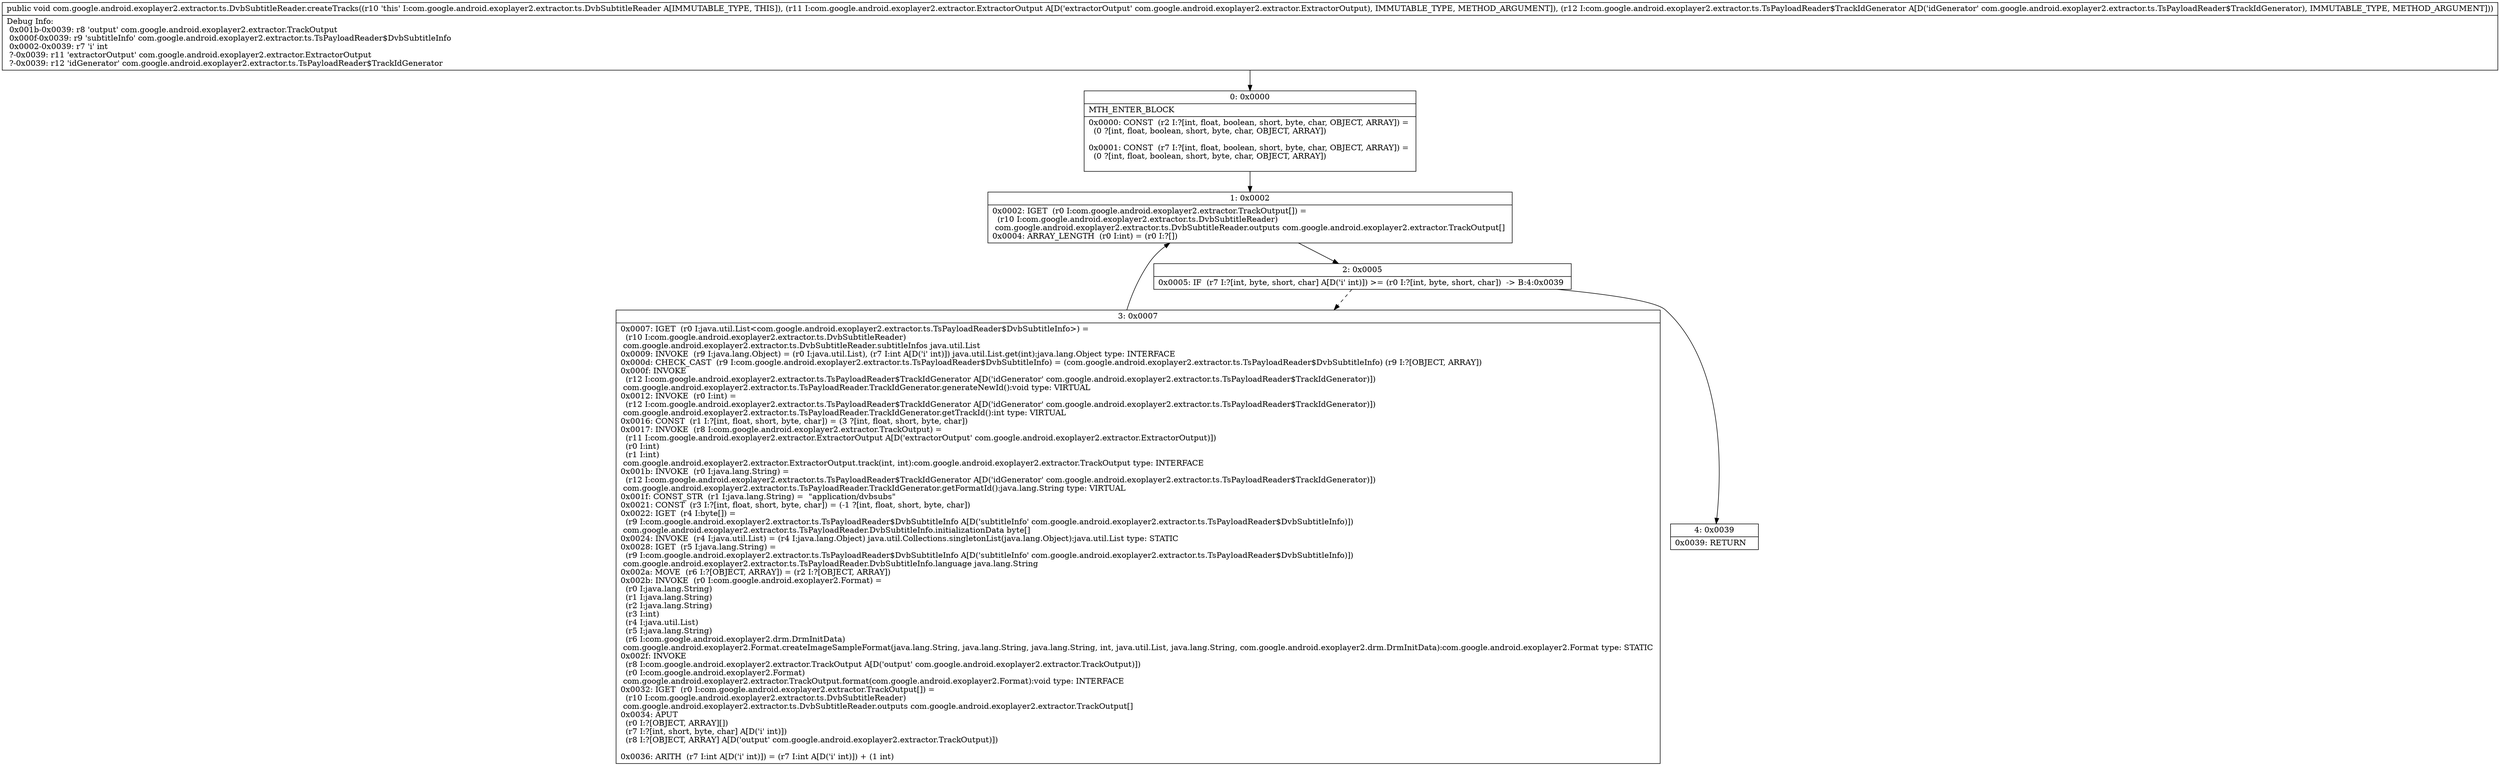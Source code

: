 digraph "CFG forcom.google.android.exoplayer2.extractor.ts.DvbSubtitleReader.createTracks(Lcom\/google\/android\/exoplayer2\/extractor\/ExtractorOutput;Lcom\/google\/android\/exoplayer2\/extractor\/ts\/TsPayloadReader$TrackIdGenerator;)V" {
Node_0 [shape=record,label="{0\:\ 0x0000|MTH_ENTER_BLOCK\l|0x0000: CONST  (r2 I:?[int, float, boolean, short, byte, char, OBJECT, ARRAY]) = \l  (0 ?[int, float, boolean, short, byte, char, OBJECT, ARRAY])\l \l0x0001: CONST  (r7 I:?[int, float, boolean, short, byte, char, OBJECT, ARRAY]) = \l  (0 ?[int, float, boolean, short, byte, char, OBJECT, ARRAY])\l \l}"];
Node_1 [shape=record,label="{1\:\ 0x0002|0x0002: IGET  (r0 I:com.google.android.exoplayer2.extractor.TrackOutput[]) = \l  (r10 I:com.google.android.exoplayer2.extractor.ts.DvbSubtitleReader)\l com.google.android.exoplayer2.extractor.ts.DvbSubtitleReader.outputs com.google.android.exoplayer2.extractor.TrackOutput[] \l0x0004: ARRAY_LENGTH  (r0 I:int) = (r0 I:?[]) \l}"];
Node_2 [shape=record,label="{2\:\ 0x0005|0x0005: IF  (r7 I:?[int, byte, short, char] A[D('i' int)]) \>= (r0 I:?[int, byte, short, char])  \-\> B:4:0x0039 \l}"];
Node_3 [shape=record,label="{3\:\ 0x0007|0x0007: IGET  (r0 I:java.util.List\<com.google.android.exoplayer2.extractor.ts.TsPayloadReader$DvbSubtitleInfo\>) = \l  (r10 I:com.google.android.exoplayer2.extractor.ts.DvbSubtitleReader)\l com.google.android.exoplayer2.extractor.ts.DvbSubtitleReader.subtitleInfos java.util.List \l0x0009: INVOKE  (r9 I:java.lang.Object) = (r0 I:java.util.List), (r7 I:int A[D('i' int)]) java.util.List.get(int):java.lang.Object type: INTERFACE \l0x000d: CHECK_CAST  (r9 I:com.google.android.exoplayer2.extractor.ts.TsPayloadReader$DvbSubtitleInfo) = (com.google.android.exoplayer2.extractor.ts.TsPayloadReader$DvbSubtitleInfo) (r9 I:?[OBJECT, ARRAY]) \l0x000f: INVOKE  \l  (r12 I:com.google.android.exoplayer2.extractor.ts.TsPayloadReader$TrackIdGenerator A[D('idGenerator' com.google.android.exoplayer2.extractor.ts.TsPayloadReader$TrackIdGenerator)])\l com.google.android.exoplayer2.extractor.ts.TsPayloadReader.TrackIdGenerator.generateNewId():void type: VIRTUAL \l0x0012: INVOKE  (r0 I:int) = \l  (r12 I:com.google.android.exoplayer2.extractor.ts.TsPayloadReader$TrackIdGenerator A[D('idGenerator' com.google.android.exoplayer2.extractor.ts.TsPayloadReader$TrackIdGenerator)])\l com.google.android.exoplayer2.extractor.ts.TsPayloadReader.TrackIdGenerator.getTrackId():int type: VIRTUAL \l0x0016: CONST  (r1 I:?[int, float, short, byte, char]) = (3 ?[int, float, short, byte, char]) \l0x0017: INVOKE  (r8 I:com.google.android.exoplayer2.extractor.TrackOutput) = \l  (r11 I:com.google.android.exoplayer2.extractor.ExtractorOutput A[D('extractorOutput' com.google.android.exoplayer2.extractor.ExtractorOutput)])\l  (r0 I:int)\l  (r1 I:int)\l com.google.android.exoplayer2.extractor.ExtractorOutput.track(int, int):com.google.android.exoplayer2.extractor.TrackOutput type: INTERFACE \l0x001b: INVOKE  (r0 I:java.lang.String) = \l  (r12 I:com.google.android.exoplayer2.extractor.ts.TsPayloadReader$TrackIdGenerator A[D('idGenerator' com.google.android.exoplayer2.extractor.ts.TsPayloadReader$TrackIdGenerator)])\l com.google.android.exoplayer2.extractor.ts.TsPayloadReader.TrackIdGenerator.getFormatId():java.lang.String type: VIRTUAL \l0x001f: CONST_STR  (r1 I:java.lang.String) =  \"application\/dvbsubs\" \l0x0021: CONST  (r3 I:?[int, float, short, byte, char]) = (\-1 ?[int, float, short, byte, char]) \l0x0022: IGET  (r4 I:byte[]) = \l  (r9 I:com.google.android.exoplayer2.extractor.ts.TsPayloadReader$DvbSubtitleInfo A[D('subtitleInfo' com.google.android.exoplayer2.extractor.ts.TsPayloadReader$DvbSubtitleInfo)])\l com.google.android.exoplayer2.extractor.ts.TsPayloadReader.DvbSubtitleInfo.initializationData byte[] \l0x0024: INVOKE  (r4 I:java.util.List) = (r4 I:java.lang.Object) java.util.Collections.singletonList(java.lang.Object):java.util.List type: STATIC \l0x0028: IGET  (r5 I:java.lang.String) = \l  (r9 I:com.google.android.exoplayer2.extractor.ts.TsPayloadReader$DvbSubtitleInfo A[D('subtitleInfo' com.google.android.exoplayer2.extractor.ts.TsPayloadReader$DvbSubtitleInfo)])\l com.google.android.exoplayer2.extractor.ts.TsPayloadReader.DvbSubtitleInfo.language java.lang.String \l0x002a: MOVE  (r6 I:?[OBJECT, ARRAY]) = (r2 I:?[OBJECT, ARRAY]) \l0x002b: INVOKE  (r0 I:com.google.android.exoplayer2.Format) = \l  (r0 I:java.lang.String)\l  (r1 I:java.lang.String)\l  (r2 I:java.lang.String)\l  (r3 I:int)\l  (r4 I:java.util.List)\l  (r5 I:java.lang.String)\l  (r6 I:com.google.android.exoplayer2.drm.DrmInitData)\l com.google.android.exoplayer2.Format.createImageSampleFormat(java.lang.String, java.lang.String, java.lang.String, int, java.util.List, java.lang.String, com.google.android.exoplayer2.drm.DrmInitData):com.google.android.exoplayer2.Format type: STATIC \l0x002f: INVOKE  \l  (r8 I:com.google.android.exoplayer2.extractor.TrackOutput A[D('output' com.google.android.exoplayer2.extractor.TrackOutput)])\l  (r0 I:com.google.android.exoplayer2.Format)\l com.google.android.exoplayer2.extractor.TrackOutput.format(com.google.android.exoplayer2.Format):void type: INTERFACE \l0x0032: IGET  (r0 I:com.google.android.exoplayer2.extractor.TrackOutput[]) = \l  (r10 I:com.google.android.exoplayer2.extractor.ts.DvbSubtitleReader)\l com.google.android.exoplayer2.extractor.ts.DvbSubtitleReader.outputs com.google.android.exoplayer2.extractor.TrackOutput[] \l0x0034: APUT  \l  (r0 I:?[OBJECT, ARRAY][])\l  (r7 I:?[int, short, byte, char] A[D('i' int)])\l  (r8 I:?[OBJECT, ARRAY] A[D('output' com.google.android.exoplayer2.extractor.TrackOutput)])\l \l0x0036: ARITH  (r7 I:int A[D('i' int)]) = (r7 I:int A[D('i' int)]) + (1 int) \l}"];
Node_4 [shape=record,label="{4\:\ 0x0039|0x0039: RETURN   \l}"];
MethodNode[shape=record,label="{public void com.google.android.exoplayer2.extractor.ts.DvbSubtitleReader.createTracks((r10 'this' I:com.google.android.exoplayer2.extractor.ts.DvbSubtitleReader A[IMMUTABLE_TYPE, THIS]), (r11 I:com.google.android.exoplayer2.extractor.ExtractorOutput A[D('extractorOutput' com.google.android.exoplayer2.extractor.ExtractorOutput), IMMUTABLE_TYPE, METHOD_ARGUMENT]), (r12 I:com.google.android.exoplayer2.extractor.ts.TsPayloadReader$TrackIdGenerator A[D('idGenerator' com.google.android.exoplayer2.extractor.ts.TsPayloadReader$TrackIdGenerator), IMMUTABLE_TYPE, METHOD_ARGUMENT]))  | Debug Info:\l  0x001b\-0x0039: r8 'output' com.google.android.exoplayer2.extractor.TrackOutput\l  0x000f\-0x0039: r9 'subtitleInfo' com.google.android.exoplayer2.extractor.ts.TsPayloadReader$DvbSubtitleInfo\l  0x0002\-0x0039: r7 'i' int\l  ?\-0x0039: r11 'extractorOutput' com.google.android.exoplayer2.extractor.ExtractorOutput\l  ?\-0x0039: r12 'idGenerator' com.google.android.exoplayer2.extractor.ts.TsPayloadReader$TrackIdGenerator\l}"];
MethodNode -> Node_0;
Node_0 -> Node_1;
Node_1 -> Node_2;
Node_2 -> Node_3[style=dashed];
Node_2 -> Node_4;
Node_3 -> Node_1;
}

